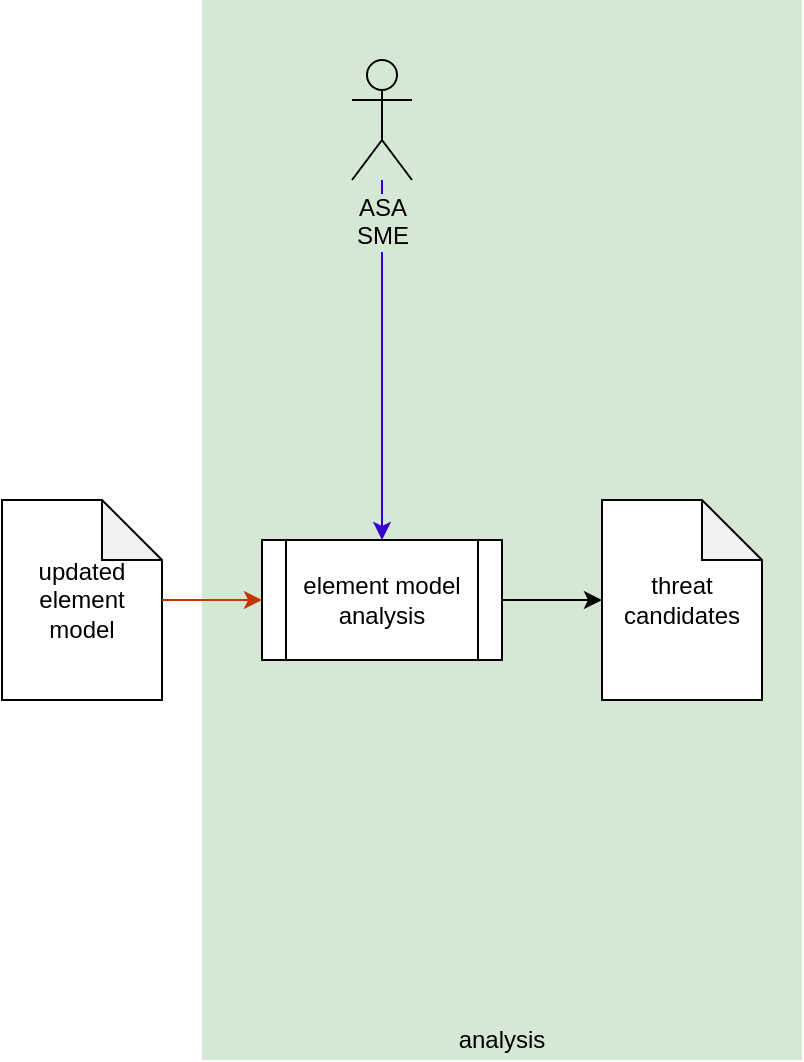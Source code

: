 <mxfile version="23.0.2" type="device">
  <diagram id="E2ULkJl6go0xUk4_vNiQ" name="Page-1">
    <mxGraphModel dx="2908" dy="1128" grid="1" gridSize="10" guides="1" tooltips="1" connect="1" arrows="1" fold="1" page="1" pageScale="1" pageWidth="1100" pageHeight="850" math="0" shadow="0">
      <root>
        <mxCell id="0" />
        <mxCell id="j_6OzRTdHxfw4V6qc6rG-2" value="model update" parent="0" visible="0" />
        <mxCell id="FbfdTK8tjVJBXB0avibO-2" value="" style="rounded=0;whiteSpace=wrap;html=1;fillColor=#f9f7ed;strokeColor=none;" parent="j_6OzRTdHxfw4V6qc6rG-2" vertex="1">
          <mxGeometry x="-1050" y="80" width="420" height="530" as="geometry" />
        </mxCell>
        <mxCell id="XKbH0hADGiryWMfeD4Mq-39" style="edgeStyle=orthogonalEdgeStyle;rounded=0;orthogonalLoop=1;jettySize=auto;html=1;entryX=0.75;entryY=0;entryDx=0;entryDy=0;fillColor=#6a00ff;strokeColor=#3700CC;" parent="j_6OzRTdHxfw4V6qc6rG-2" source="LRI6FaqGRrZTjfz2rVRe-10" target="XKbH0hADGiryWMfeD4Mq-48" edge="1">
          <mxGeometry relative="1" as="geometry" />
        </mxCell>
        <mxCell id="XKbH0hADGiryWMfeD4Mq-40" style="edgeStyle=orthogonalEdgeStyle;rounded=0;orthogonalLoop=1;jettySize=auto;html=1;entryX=0.25;entryY=0;entryDx=0;entryDy=0;fillColor=#6a00ff;strokeColor=#3700CC;" parent="j_6OzRTdHxfw4V6qc6rG-2" source="LRI6FaqGRrZTjfz2rVRe-11" target="XKbH0hADGiryWMfeD4Mq-48" edge="1">
          <mxGeometry relative="1" as="geometry" />
        </mxCell>
        <mxCell id="XKbH0hADGiryWMfeD4Mq-9" value="updated element model" style="shape=note;whiteSpace=wrap;html=1;backgroundOutline=1;darkOpacity=0.05;" parent="j_6OzRTdHxfw4V6qc6rG-2" vertex="1">
          <mxGeometry x="-730" y="330" width="80" height="100" as="geometry" />
        </mxCell>
        <mxCell id="XKbH0hADGiryWMfeD4Mq-52" style="edgeStyle=orthogonalEdgeStyle;rounded=0;orthogonalLoop=1;jettySize=auto;html=1;entryX=0;entryY=0.5;entryDx=0;entryDy=0;entryPerimeter=0;" parent="j_6OzRTdHxfw4V6qc6rG-2" source="XKbH0hADGiryWMfeD4Mq-48" target="XKbH0hADGiryWMfeD4Mq-9" edge="1">
          <mxGeometry relative="1" as="geometry" />
        </mxCell>
        <mxCell id="XKbH0hADGiryWMfeD4Mq-48" value="element model update" style="shape=process;whiteSpace=wrap;html=1;backgroundOutline=1;" parent="j_6OzRTdHxfw4V6qc6rG-2" vertex="1">
          <mxGeometry x="-900" y="350" width="120" height="60" as="geometry" />
        </mxCell>
        <mxCell id="FbfdTK8tjVJBXB0avibO-7" value="model update" style="text;html=1;strokeColor=none;fillColor=none;align=center;verticalAlign=middle;whiteSpace=wrap;rounded=0;" parent="j_6OzRTdHxfw4V6qc6rG-2" vertex="1">
          <mxGeometry x="-1050" y="590" width="420" height="20" as="geometry" />
        </mxCell>
        <mxCell id="FbfdTK8tjVJBXB0avibO-10" style="edgeStyle=orthogonalEdgeStyle;rounded=0;orthogonalLoop=1;jettySize=auto;html=1;fillColor=#fa6800;entryX=0;entryY=0.25;entryDx=0;entryDy=0;strokeColor=#C73500;" parent="j_6OzRTdHxfw4V6qc6rG-2" source="FbfdTK8tjVJBXB0avibO-11" target="XKbH0hADGiryWMfeD4Mq-48" edge="1">
          <mxGeometry relative="1" as="geometry">
            <mxPoint x="-900" y="380" as="targetPoint" />
          </mxGeometry>
        </mxCell>
        <mxCell id="FbfdTK8tjVJBXB0avibO-11" value="as implemented element&lt;br&gt;documentation" style="shape=note;whiteSpace=wrap;html=1;backgroundOutline=1;darkOpacity=0.05;" parent="j_6OzRTdHxfw4V6qc6rG-2" vertex="1">
          <mxGeometry x="-1040" y="250" width="80" height="100" as="geometry" />
        </mxCell>
        <mxCell id="LRI6FaqGRrZTjfz2rVRe-10" value="&lt;span style=&quot;&quot;&gt;ASA&lt;br&gt;SME&lt;/span&gt;" style="shape=umlActor;verticalLabelPosition=bottom;labelBackgroundColor=#F9F7ED;verticalAlign=top;html=1;outlineConnect=0;fillColor=#F9F7ED;" parent="j_6OzRTdHxfw4V6qc6rG-2" vertex="1">
          <mxGeometry x="-800" y="110" width="30" height="60" as="geometry" />
        </mxCell>
        <mxCell id="LRI6FaqGRrZTjfz2rVRe-11" value="&lt;span style=&quot;&quot;&gt;development&lt;br&gt;&amp;nbsp; &amp;nbsp; &amp;nbsp; SME&amp;nbsp; &amp;nbsp; &amp;nbsp; &amp;nbsp;&lt;/span&gt;" style="shape=umlActor;verticalLabelPosition=bottom;labelBackgroundColor=#F9F7ED;verticalAlign=top;html=1;outlineConnect=0;fillColor=#F9F7ED;" parent="j_6OzRTdHxfw4V6qc6rG-2" vertex="1">
          <mxGeometry x="-910" y="110" width="30" height="60" as="geometry" />
        </mxCell>
        <mxCell id="iToKeUQz7q0K5ClYXRAx-3" style="edgeStyle=orthogonalEdgeStyle;rounded=0;orthogonalLoop=1;jettySize=auto;html=1;entryX=0;entryY=0.75;entryDx=0;entryDy=0;strokeColor=#C73500;" parent="j_6OzRTdHxfw4V6qc6rG-2" source="iToKeUQz7q0K5ClYXRAx-1" target="XKbH0hADGiryWMfeD4Mq-48" edge="1">
          <mxGeometry relative="1" as="geometry" />
        </mxCell>
        <mxCell id="iToKeUQz7q0K5ClYXRAx-1" value="element model" style="shape=note;whiteSpace=wrap;html=1;backgroundOutline=1;darkOpacity=0.05;" parent="j_6OzRTdHxfw4V6qc6rG-2" vertex="1">
          <mxGeometry x="-1040" y="410" width="80" height="100" as="geometry" />
        </mxCell>
        <mxCell id="j_6OzRTdHxfw4V6qc6rG-3" value="analysis" parent="0" />
        <mxCell id="FbfdTK8tjVJBXB0avibO-6" value="" style="rounded=0;whiteSpace=wrap;html=1;strokeColor=none;fillColor=#D5E8D4;" parent="j_6OzRTdHxfw4V6qc6rG-3" vertex="1">
          <mxGeometry x="-630" y="80" width="300" height="530" as="geometry" />
        </mxCell>
        <mxCell id="XKbH0hADGiryWMfeD4Mq-23" style="edgeStyle=orthogonalEdgeStyle;rounded=0;orthogonalLoop=1;jettySize=auto;html=1;entryX=0;entryY=0.5;entryDx=0;entryDy=0;entryPerimeter=0;" parent="j_6OzRTdHxfw4V6qc6rG-3" source="XKbH0hADGiryWMfeD4Mq-3" target="XKbH0hADGiryWMfeD4Mq-10" edge="1">
          <mxGeometry relative="1" as="geometry" />
        </mxCell>
        <mxCell id="XKbH0hADGiryWMfeD4Mq-3" value="element model analysis" style="shape=process;whiteSpace=wrap;html=1;backgroundOutline=1;" parent="j_6OzRTdHxfw4V6qc6rG-3" vertex="1">
          <mxGeometry x="-600" y="350" width="120" height="60" as="geometry" />
        </mxCell>
        <mxCell id="XKbH0hADGiryWMfeD4Mq-51" style="edgeStyle=orthogonalEdgeStyle;rounded=0;orthogonalLoop=1;jettySize=auto;html=1;entryX=0.5;entryY=0;entryDx=0;entryDy=0;fillColor=#6a00ff;strokeColor=#3700CC;" parent="j_6OzRTdHxfw4V6qc6rG-3" source="LRI6FaqGRrZTjfz2rVRe-9" target="XKbH0hADGiryWMfeD4Mq-3" edge="1">
          <mxGeometry relative="1" as="geometry" />
        </mxCell>
        <mxCell id="XKbH0hADGiryWMfeD4Mq-10" value="threat candidates" style="shape=note;whiteSpace=wrap;html=1;backgroundOutline=1;darkOpacity=0.05;" parent="j_6OzRTdHxfw4V6qc6rG-3" vertex="1">
          <mxGeometry x="-430" y="330" width="80" height="100" as="geometry" />
        </mxCell>
        <mxCell id="FbfdTK8tjVJBXB0avibO-8" value="analysis" style="text;html=1;strokeColor=none;fillColor=none;align=center;verticalAlign=middle;whiteSpace=wrap;rounded=0;" parent="j_6OzRTdHxfw4V6qc6rG-3" vertex="1">
          <mxGeometry x="-630" y="590" width="300" height="20" as="geometry" />
        </mxCell>
        <mxCell id="LRI6FaqGRrZTjfz2rVRe-9" value="&lt;span style=&quot;&quot;&gt;ASA&lt;br&gt;SME&lt;/span&gt;" style="shape=umlActor;verticalLabelPosition=bottom;labelBackgroundColor=#D5E8D4;verticalAlign=top;html=1;outlineConnect=0;fillColor=#D5E8D4;" parent="j_6OzRTdHxfw4V6qc6rG-3" vertex="1">
          <mxGeometry x="-555" y="110" width="30" height="60" as="geometry" />
        </mxCell>
        <mxCell id="j_6OzRTdHxfw4V6qc6rG-4" value="updated element model" style="shape=note;whiteSpace=wrap;html=1;backgroundOutline=1;darkOpacity=0.05;" vertex="1" parent="j_6OzRTdHxfw4V6qc6rG-3">
          <mxGeometry x="-730" y="330" width="80" height="100" as="geometry" />
        </mxCell>
        <mxCell id="j_6OzRTdHxfw4V6qc6rG-5" style="edgeStyle=orthogonalEdgeStyle;rounded=0;orthogonalLoop=1;jettySize=auto;html=1;entryX=0;entryY=0.5;entryDx=0;entryDy=0;fillColor=#fa6800;strokeColor=#C73500;" edge="1" parent="j_6OzRTdHxfw4V6qc6rG-3" source="j_6OzRTdHxfw4V6qc6rG-4">
          <mxGeometry relative="1" as="geometry">
            <mxPoint x="-600" y="380" as="targetPoint" />
          </mxGeometry>
        </mxCell>
        <mxCell id="1" value="workflow" parent="0" visible="0" />
        <mxCell id="FbfdTK8tjVJBXB0avibO-4" value="" style="rounded=0;whiteSpace=wrap;html=1;strokeColor=none;fillColor=#D4E1F5;" parent="1" vertex="1">
          <mxGeometry x="-330" y="80" width="420" height="530" as="geometry" />
        </mxCell>
        <mxCell id="XKbH0hADGiryWMfeD4Mq-1" value="attack surface analysis report" style="shape=document;whiteSpace=wrap;html=1;boundedLbl=1;" parent="1" vertex="1">
          <mxGeometry x="-170" y="500" width="120" height="80" as="geometry" />
        </mxCell>
        <mxCell id="XKbH0hADGiryWMfeD4Mq-43" style="edgeStyle=orthogonalEdgeStyle;rounded=0;orthogonalLoop=1;jettySize=auto;html=1;entryX=0.5;entryY=0;entryDx=0;entryDy=0;fillColor=#6a00ff;strokeColor=#3700CC;" parent="1" source="LRI6FaqGRrZTjfz2rVRe-2" target="XKbH0hADGiryWMfeD4Mq-11" edge="1">
          <mxGeometry relative="1" as="geometry">
            <mxPoint x="-165" y="-80" as="sourcePoint" />
            <Array as="points">
              <mxPoint x="-110" y="200" />
              <mxPoint x="-110" y="200" />
            </Array>
          </mxGeometry>
        </mxCell>
        <mxCell id="XKbH0hADGiryWMfeD4Mq-22" style="edgeStyle=orthogonalEdgeStyle;rounded=0;orthogonalLoop=1;jettySize=auto;html=1;entryX=0;entryY=0.5;entryDx=0;entryDy=0;fillColor=#fa6800;strokeColor=#C73500;" parent="1" source="XKbH0hADGiryWMfeD4Mq-9" target="XKbH0hADGiryWMfeD4Mq-3" edge="1">
          <mxGeometry relative="1" as="geometry" />
        </mxCell>
        <mxCell id="XKbH0hADGiryWMfeD4Mq-24" style="edgeStyle=orthogonalEdgeStyle;rounded=0;orthogonalLoop=1;jettySize=auto;html=1;entryX=0;entryY=0.75;entryDx=0;entryDy=0;fillColor=#fa6800;strokeColor=#C73500;" parent="1" source="XKbH0hADGiryWMfeD4Mq-10" target="XKbH0hADGiryWMfeD4Mq-11" edge="1">
          <mxGeometry relative="1" as="geometry">
            <Array as="points">
              <mxPoint x="-200" y="380" />
              <mxPoint x="-200" y="335" />
            </Array>
          </mxGeometry>
        </mxCell>
        <mxCell id="XKbH0hADGiryWMfeD4Mq-27" style="edgeStyle=orthogonalEdgeStyle;rounded=0;orthogonalLoop=1;jettySize=auto;html=1;entryX=0;entryY=0.5;entryDx=0;entryDy=0;entryPerimeter=0;dashed=1;" parent="1" source="XKbH0hADGiryWMfeD4Mq-11" target="XKbH0hADGiryWMfeD4Mq-12" edge="1">
          <mxGeometry relative="1" as="geometry" />
        </mxCell>
        <mxCell id="XKbH0hADGiryWMfeD4Mq-54" style="edgeStyle=orthogonalEdgeStyle;rounded=0;orthogonalLoop=1;jettySize=auto;html=1;entryX=0.5;entryY=0;entryDx=0;entryDy=0;exitX=0.5;exitY=1;exitDx=0;exitDy=0;" parent="1" source="XKbH0hADGiryWMfeD4Mq-11" target="XKbH0hADGiryWMfeD4Mq-1" edge="1">
          <mxGeometry relative="1" as="geometry" />
        </mxCell>
        <mxCell id="XKbH0hADGiryWMfeD4Mq-57" style="edgeStyle=orthogonalEdgeStyle;rounded=0;orthogonalLoop=1;jettySize=auto;html=1;exitX=0.25;exitY=1;exitDx=0;exitDy=0;entryX=0.5;entryY=1;entryDx=0;entryDy=0;entryPerimeter=0;strokeWidth=1;" parent="1" source="XKbH0hADGiryWMfeD4Mq-11" target="XKbH0hADGiryWMfeD4Mq-9" edge="1">
          <mxGeometry relative="1" as="geometry">
            <mxPoint x="-720" y="640" as="targetPoint" />
            <Array as="points">
              <mxPoint x="-140" y="460" />
              <mxPoint x="-690" y="460" />
            </Array>
          </mxGeometry>
        </mxCell>
        <mxCell id="XKbH0hADGiryWMfeD4Mq-11" value="mitigation verification" style="shape=process;whiteSpace=wrap;html=1;backgroundOutline=1;" parent="1" vertex="1">
          <mxGeometry x="-170" y="290" width="120" height="60" as="geometry" />
        </mxCell>
        <mxCell id="iToKeUQz7q0K5ClYXRAx-7" style="edgeStyle=orthogonalEdgeStyle;rounded=0;orthogonalLoop=1;jettySize=auto;html=1;entryX=0;entryY=0.5;entryDx=0;entryDy=0;dashed=1;" parent="1" source="XKbH0hADGiryWMfeD4Mq-12" target="iToKeUQz7q0K5ClYXRAx-6" edge="1">
          <mxGeometry relative="1" as="geometry" />
        </mxCell>
        <mxCell id="XKbH0hADGiryWMfeD4Mq-12" value="unmitigated threats" style="shape=note;whiteSpace=wrap;html=1;backgroundOutline=1;darkOpacity=0.05;dashed=1;" parent="1" vertex="1">
          <mxGeometry x="-10" y="270" width="80" height="100" as="geometry" />
        </mxCell>
        <mxCell id="FbfdTK8tjVJBXB0avibO-9" value="mitigation verification" style="text;html=1;strokeColor=none;fillColor=none;align=center;verticalAlign=middle;whiteSpace=wrap;rounded=0;" parent="1" vertex="1">
          <mxGeometry x="-330" y="590" width="420" height="20" as="geometry" />
        </mxCell>
        <mxCell id="LRI6FaqGRrZTjfz2rVRe-2" value="&lt;span style=&quot;&quot;&gt;ASA&lt;br&gt;SME&lt;/span&gt;" style="shape=umlActor;verticalLabelPosition=bottom;labelBackgroundColor=#D4E1F5;verticalAlign=top;html=1;outlineConnect=0;fillColor=#D4E1F5;" parent="1" vertex="1">
          <mxGeometry x="-125" y="110" width="30" height="60" as="geometry" />
        </mxCell>
        <mxCell id="iToKeUQz7q0K5ClYXRAx-5" style="edgeStyle=orthogonalEdgeStyle;rounded=0;orthogonalLoop=1;jettySize=auto;html=1;entryX=0;entryY=0.25;entryDx=0;entryDy=0;strokeColor=#C73500;" parent="1" source="iToKeUQz7q0K5ClYXRAx-4" target="XKbH0hADGiryWMfeD4Mq-11" edge="1">
          <mxGeometry relative="1" as="geometry" />
        </mxCell>
        <mxCell id="iToKeUQz7q0K5ClYXRAx-4" value="uncontrolled threats" style="shape=note;whiteSpace=wrap;html=1;backgroundOutline=1;darkOpacity=0.05;" parent="1" vertex="1">
          <mxGeometry x="-310" y="180" width="80" height="100" as="geometry" />
        </mxCell>
        <mxCell id="iToKeUQz7q0K5ClYXRAx-6" value="to threat ranking process" style="text;html=1;strokeColor=none;fillColor=none;align=center;verticalAlign=middle;whiteSpace=wrap;rounded=0;" parent="1" vertex="1">
          <mxGeometry x="130" y="280" width="80" height="80" as="geometry" />
        </mxCell>
        <mxCell id="j_6OzRTdHxfw4V6qc6rG-1" value="mitigation verification" parent="0" visible="0" />
        <mxCell id="iToKeUQz7q0K5ClYXRAx-9" value="" style="rounded=0;whiteSpace=wrap;html=1;strokeColor=none;fillColor=#D4E1F5;" parent="j_6OzRTdHxfw4V6qc6rG-1" vertex="1">
          <mxGeometry x="-330" y="650" width="420" height="530" as="geometry" />
        </mxCell>
        <mxCell id="iToKeUQz7q0K5ClYXRAx-10" value="attack surface analysis report" style="shape=document;whiteSpace=wrap;html=1;boundedLbl=1;" parent="j_6OzRTdHxfw4V6qc6rG-1" vertex="1">
          <mxGeometry x="-170" y="1070" width="120" height="80" as="geometry" />
        </mxCell>
        <mxCell id="iToKeUQz7q0K5ClYXRAx-13" style="edgeStyle=orthogonalEdgeStyle;rounded=0;orthogonalLoop=1;jettySize=auto;html=1;entryX=0.5;entryY=0;entryDx=0;entryDy=0;fillColor=#6a00ff;strokeColor=#3700CC;" parent="j_6OzRTdHxfw4V6qc6rG-1" source="iToKeUQz7q0K5ClYXRAx-27" target="iToKeUQz7q0K5ClYXRAx-22" edge="1">
          <mxGeometry relative="1" as="geometry">
            <mxPoint x="-165" y="490" as="sourcePoint" />
            <Array as="points">
              <mxPoint x="-110" y="770" />
              <mxPoint x="-110" y="770" />
            </Array>
          </mxGeometry>
        </mxCell>
        <mxCell id="iToKeUQz7q0K5ClYXRAx-17" style="edgeStyle=orthogonalEdgeStyle;rounded=0;orthogonalLoop=1;jettySize=auto;html=1;entryX=0;entryY=0.75;entryDx=0;entryDy=0;fillColor=#fa6800;strokeColor=#C73500;" parent="j_6OzRTdHxfw4V6qc6rG-1" source="iToKeUQz7q0K5ClYXRAx-18" target="iToKeUQz7q0K5ClYXRAx-22" edge="1">
          <mxGeometry relative="1" as="geometry">
            <Array as="points">
              <mxPoint x="-200" y="950" />
              <mxPoint x="-200" y="905" />
            </Array>
          </mxGeometry>
        </mxCell>
        <mxCell id="iToKeUQz7q0K5ClYXRAx-18" value="threat candidates" style="shape=note;whiteSpace=wrap;html=1;backgroundOutline=1;darkOpacity=0.05;" parent="j_6OzRTdHxfw4V6qc6rG-1" vertex="1">
          <mxGeometry x="-430" y="900" width="80" height="100" as="geometry" />
        </mxCell>
        <mxCell id="iToKeUQz7q0K5ClYXRAx-19" style="edgeStyle=orthogonalEdgeStyle;rounded=0;orthogonalLoop=1;jettySize=auto;html=1;entryX=0;entryY=0.5;entryDx=0;entryDy=0;entryPerimeter=0;dashed=1;" parent="j_6OzRTdHxfw4V6qc6rG-1" source="iToKeUQz7q0K5ClYXRAx-22" target="iToKeUQz7q0K5ClYXRAx-24" edge="1">
          <mxGeometry relative="1" as="geometry" />
        </mxCell>
        <mxCell id="iToKeUQz7q0K5ClYXRAx-20" style="edgeStyle=orthogonalEdgeStyle;rounded=0;orthogonalLoop=1;jettySize=auto;html=1;entryX=0.5;entryY=0;entryDx=0;entryDy=0;exitX=0.5;exitY=1;exitDx=0;exitDy=0;" parent="j_6OzRTdHxfw4V6qc6rG-1" source="iToKeUQz7q0K5ClYXRAx-22" target="iToKeUQz7q0K5ClYXRAx-10" edge="1">
          <mxGeometry relative="1" as="geometry" />
        </mxCell>
        <mxCell id="iToKeUQz7q0K5ClYXRAx-21" style="edgeStyle=orthogonalEdgeStyle;rounded=0;orthogonalLoop=1;jettySize=auto;html=1;exitX=0.25;exitY=1;exitDx=0;exitDy=0;entryX=1;entryY=0.5;entryDx=0;entryDy=0;strokeWidth=1;" parent="j_6OzRTdHxfw4V6qc6rG-1" source="iToKeUQz7q0K5ClYXRAx-22" target="iToKeUQz7q0K5ClYXRAx-32" edge="1">
          <mxGeometry relative="1" as="geometry">
            <mxPoint x="-690" y="1000" as="targetPoint" />
            <Array as="points">
              <mxPoint x="-140" y="1010" />
            </Array>
          </mxGeometry>
        </mxCell>
        <mxCell id="iToKeUQz7q0K5ClYXRAx-22" value="mitigation verification" style="shape=process;whiteSpace=wrap;html=1;backgroundOutline=1;" parent="j_6OzRTdHxfw4V6qc6rG-1" vertex="1">
          <mxGeometry x="-170" y="860" width="120" height="60" as="geometry" />
        </mxCell>
        <mxCell id="iToKeUQz7q0K5ClYXRAx-23" style="edgeStyle=orthogonalEdgeStyle;rounded=0;orthogonalLoop=1;jettySize=auto;html=1;entryX=0;entryY=0.5;entryDx=0;entryDy=0;dashed=1;" parent="j_6OzRTdHxfw4V6qc6rG-1" source="iToKeUQz7q0K5ClYXRAx-24" target="iToKeUQz7q0K5ClYXRAx-31" edge="1">
          <mxGeometry relative="1" as="geometry" />
        </mxCell>
        <mxCell id="iToKeUQz7q0K5ClYXRAx-24" value="unmitigated threats" style="shape=note;whiteSpace=wrap;html=1;backgroundOutline=1;darkOpacity=0.05;dashed=1;" parent="j_6OzRTdHxfw4V6qc6rG-1" vertex="1">
          <mxGeometry x="-10" y="840" width="80" height="100" as="geometry" />
        </mxCell>
        <mxCell id="iToKeUQz7q0K5ClYXRAx-26" value="mitigation verification" style="text;html=1;strokeColor=none;fillColor=none;align=center;verticalAlign=middle;whiteSpace=wrap;rounded=0;" parent="j_6OzRTdHxfw4V6qc6rG-1" vertex="1">
          <mxGeometry x="-330" y="1160" width="420" height="20" as="geometry" />
        </mxCell>
        <mxCell id="iToKeUQz7q0K5ClYXRAx-27" value="&lt;span style=&quot;&quot;&gt;ASA&lt;br&gt;SME&lt;/span&gt;" style="shape=umlActor;verticalLabelPosition=bottom;labelBackgroundColor=#D4E1F5;verticalAlign=top;html=1;outlineConnect=0;fillColor=#D4E1F5;" parent="j_6OzRTdHxfw4V6qc6rG-1" vertex="1">
          <mxGeometry x="-125" y="680" width="30" height="60" as="geometry" />
        </mxCell>
        <mxCell id="iToKeUQz7q0K5ClYXRAx-29" style="edgeStyle=orthogonalEdgeStyle;rounded=0;orthogonalLoop=1;jettySize=auto;html=1;entryX=0;entryY=0.25;entryDx=0;entryDy=0;strokeColor=#C73500;" parent="j_6OzRTdHxfw4V6qc6rG-1" source="iToKeUQz7q0K5ClYXRAx-30" target="iToKeUQz7q0K5ClYXRAx-22" edge="1">
          <mxGeometry relative="1" as="geometry" />
        </mxCell>
        <mxCell id="iToKeUQz7q0K5ClYXRAx-30" value="uncontrolled threats" style="shape=note;whiteSpace=wrap;html=1;backgroundOutline=1;darkOpacity=0.05;" parent="j_6OzRTdHxfw4V6qc6rG-1" vertex="1">
          <mxGeometry x="-310" y="750" width="80" height="100" as="geometry" />
        </mxCell>
        <mxCell id="iToKeUQz7q0K5ClYXRAx-31" value="to threat ranking process" style="text;html=1;strokeColor=none;fillColor=none;align=center;verticalAlign=middle;whiteSpace=wrap;rounded=0;" parent="j_6OzRTdHxfw4V6qc6rG-1" vertex="1">
          <mxGeometry x="130" y="850" width="80" height="80" as="geometry" />
        </mxCell>
        <mxCell id="iToKeUQz7q0K5ClYXRAx-32" value="updated&lt;br&gt;element model annotation" style="text;html=1;strokeColor=none;fillColor=none;align=center;verticalAlign=middle;whiteSpace=wrap;rounded=0;" parent="j_6OzRTdHxfw4V6qc6rG-1" vertex="1">
          <mxGeometry x="-320" y="970" width="80" height="80" as="geometry" />
        </mxCell>
      </root>
    </mxGraphModel>
  </diagram>
</mxfile>
